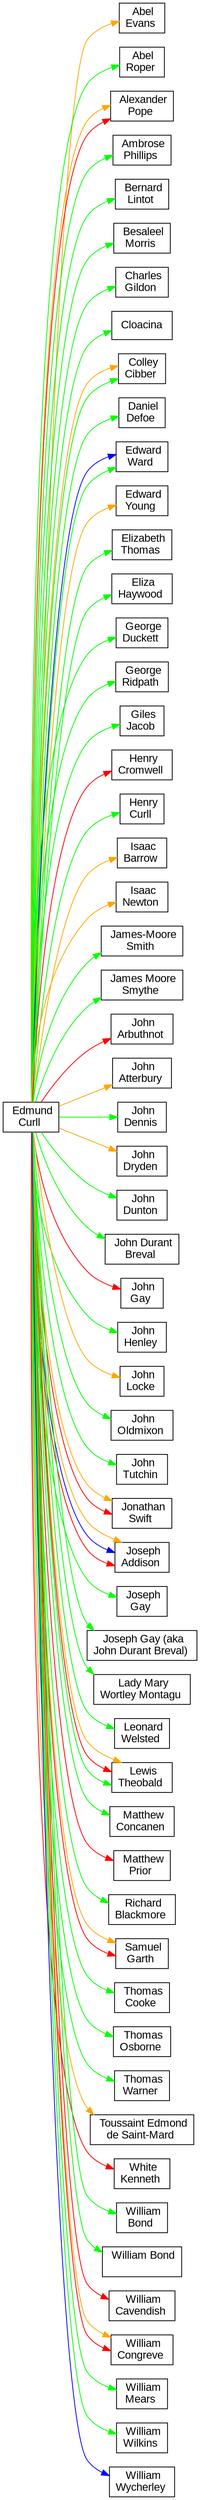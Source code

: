 digraph G {
rankdir=LR
node [shape=rect overlap=false fontname=arial]
ABEL_EVANS [label=< Abel<br/>Evans >]
ABEL_ROPER [label=< Abel<br/>Roper >]
ALEXANDER_POPE [label=< Alexander<br/>Pope >]
AMBROSE_PHILLIPS [label=< Ambrose<br/>Phillips >]
BERNARD_LINTOT [label=< Bernard<br/>Lintot >]
BESALEEL_MORRIS [label=< Besaleel<br/>Morris >]
CHARLES_GILDON [label=< Charles<br/>Gildon >]
CLOACINA [label=< Cloacina >]
COLLEY_CIBBER [label=< Colley<br/>Cibber >]
DANIEL_DEFOE [label=< Daniel<br/>Defoe >]
EDMUND_CURLL [label=< Edmund<br/>Curll >]
EDWARD_WARD [label=< Edward<br/>Ward >]
EDWARD_YOUNG [label=< Edward<br/>Young >]
ELIZABETH_THOMAS [label=< Elizabeth<br/>Thomas >]
ELIZA_HAYWOOD [label=< Eliza<br/>Haywood >]
GEORGE_DUCKETT [label=< George<br/>Duckett >]
GEORGE_RIDPATH [label=< George<br/>Ridpath >]
GILES_JACOB [label=< Giles<br/>Jacob >]
HENRY_CROMWELL [label=< Henry<br/>Cromwell >]
HENRY_CURLL [label=< Henry<br/>Curll >]
ISAAC_BARROW [label=< Isaac<br/>Barrow >]
ISAAC_NEWTON [label=< Isaac<br/>Newton >]
JAMESMOORE_SMITH [label=< James-Moore<br/>Smith >]
JAMES_MOORE_SMYTHE [label=< James Moore<br/>Smythe >]
JOHN_ARBUTHNOT [label=< John<br/>Arbuthnot >]
JOHN_ATTERBURY [label=< John<br/>Atterbury >]
JOHN_DENNIS [label=< John<br/>Dennis >]
JOHN_DRYDEN [label=< John<br/>Dryden >]
JOHN_DUNTON [label=< John<br/>Dunton >]
JOHN_DURANT_BREVAL [label=< John Durant<br/>Breval >]
JOHN_GAY [label=< John<br/>Gay >]
JOHN_HENLEY [label=< John<br/>Henley >]
JOHN_LOCKE [label=< John<br/>Locke >]
JOHN_OLDMIXON [label=< John<br/>Oldmixon >]
JOHN_TUTCHIN [label=< John<br/>Tutchin >]
JONATHAN_SWIFT [label=< Jonathan<br/>Swift >]
JOSEPH_ADDISON [label=< Joseph<br/>Addison >]
JOSEPH_GAY [label=< Joseph<br/>Gay >]
JOSEPH_GAY_AKA_JOHN_DURANT_BREVAL [label=< Joseph Gay (aka<br/>John Durant Breval) >]
LADY_MARY_WORTLEY_MONTAGU [label=< Lady Mary<br/>Wortley Montagu >]
LEONARD_WELSTED [label=< Leonard<br/>Welsted >]
LEWIS_THEOBALD [label=< Lewis<br/>Theobald >]
MATTHEW_CONCANEN [label=< Matthew<br/>Concanen >]
MATTHEW_PRIOR [label=< Matthew<br/>Prior >]
RICHARD_BLACKMORE [label=< Richard<br/>Blackmore >]
SAMUEL_GARTH [label=< Samuel<br/>Garth >]
THOMAS_COOKE [label=< Thomas<br/>Cooke >]
THOMAS_OSBORNE [label=< Thomas<br/>Osborne >]
THOMAS_WARNER [label=< Thomas<br/>Warner >]
TOUSSAINT_EDMOND_DE_SAINTMARD [label=< Toussaint Edmond<br/>de Saint-Mard >]
WHITE_KENNETH [label=< White<br/>Kenneth >]
WILLIAM_BOND [label=< William<br/>Bond >]
WILLIAM_BOND_ [label=< William Bond<br/> >]
WILLIAM_CAVENDISH [label=< William<br/>Cavendish >]
WILLIAM_CONGREVE [label=< William<br/>Congreve >]
WILLIAM_MEARS [label=< William<br/>Mears >]
WILLIAM_WILKINS [label=< William<br/>Wilkins >]
WILLIAM_WYCHERLEY [label=< William<br/>Wycherley >]
EDMUND_CURLL -> ABEL_EVANS [color=orange weight=1]
EDMUND_CURLL -> ABEL_ROPER [color=green weight=9]
EDMUND_CURLL -> ALEXANDER_POPE [color=red weight=121]
EDMUND_CURLL -> ALEXANDER_POPE [color=orange weight=1]
EDMUND_CURLL -> AMBROSE_PHILLIPS [color=green weight=1]
EDMUND_CURLL -> BERNARD_LINTOT [color=green weight=25]
EDMUND_CURLL -> BESALEEL_MORRIS [color=green weight=9]
EDMUND_CURLL -> CHARLES_GILDON [color=green weight=1]
EDMUND_CURLL -> CLOACINA [color=green weight=1]
EDMUND_CURLL -> COLLEY_CIBBER [color=green weight=1]
EDMUND_CURLL -> COLLEY_CIBBER [color=orange weight=1]
EDMUND_CURLL -> DANIEL_DEFOE [color=green weight=1]
EDMUND_CURLL -> EDWARD_WARD [color=green weight=1]
EDMUND_CURLL -> EDWARD_WARD [color=blue weight=1]
EDMUND_CURLL -> EDWARD_YOUNG [color=orange weight=1]
EDMUND_CURLL -> ELIZABETH_THOMAS [color=green weight=9]
EDMUND_CURLL -> ELIZA_HAYWOOD [color=green weight=4]
EDMUND_CURLL -> GEORGE_DUCKETT [color=green weight=1]
EDMUND_CURLL -> GEORGE_RIDPATH [color=green weight=4]
EDMUND_CURLL -> GILES_JACOB [color=green weight=1]
EDMUND_CURLL -> HENRY_CROMWELL [color=red weight=1]
EDMUND_CURLL -> HENRY_CURLL [color=green weight=1]
EDMUND_CURLL -> ISAAC_BARROW [color=orange weight=1]
EDMUND_CURLL -> ISAAC_NEWTON [color=orange weight=1]
EDMUND_CURLL -> JAMESMOORE_SMITH [color=green weight=1]
EDMUND_CURLL -> JAMES_MOORE_SMYTHE [color=green weight=1]
EDMUND_CURLL -> JOHN_ARBUTHNOT [color=red weight=1]
EDMUND_CURLL -> JOHN_ATTERBURY [color=orange weight=1]
EDMUND_CURLL -> JOHN_DENNIS [color=green weight=64]
EDMUND_CURLL -> JOHN_DRYDEN [color=orange weight=1]
EDMUND_CURLL -> JOHN_DUNTON [color=green weight=4]
EDMUND_CURLL -> JOHN_DURANT_BREVAL [color=green weight=9]
EDMUND_CURLL -> JOHN_GAY [color=red weight=16]
EDMUND_CURLL -> JOHN_HENLEY [color=green weight=1]
EDMUND_CURLL -> JOHN_LOCKE [color=orange weight=1]
EDMUND_CURLL -> JOHN_OLDMIXON [color=green weight=4]
EDMUND_CURLL -> JOHN_TUTCHIN [color=green weight=4]
EDMUND_CURLL -> JONATHAN_SWIFT [color=red weight=4]
EDMUND_CURLL -> JONATHAN_SWIFT [color=orange weight=4]
EDMUND_CURLL -> JOSEPH_ADDISON [color=red weight=4]
EDMUND_CURLL -> JOSEPH_ADDISON [color=blue weight=1]
EDMUND_CURLL -> JOSEPH_ADDISON [color=orange weight=1]
EDMUND_CURLL -> JOSEPH_GAY [color=green weight=9]
EDMUND_CURLL -> JOSEPH_GAY_AKA_JOHN_DURANT_BREVAL [color=green weight=1]
EDMUND_CURLL -> LADY_MARY_WORTLEY_MONTAGU [color=green weight=4]
EDMUND_CURLL -> LEONARD_WELSTED [color=green weight=4]
EDMUND_CURLL -> LEWIS_THEOBALD [color=green weight=16]
EDMUND_CURLL -> LEWIS_THEOBALD [color=red weight=4]
EDMUND_CURLL -> LEWIS_THEOBALD [color=orange weight=1]
EDMUND_CURLL -> MATTHEW_CONCANEN [color=green weight=4]
EDMUND_CURLL -> MATTHEW_PRIOR [color=red weight=9]
EDMUND_CURLL -> RICHARD_BLACKMORE [color=green weight=9]
EDMUND_CURLL -> SAMUEL_GARTH [color=red weight=1]
EDMUND_CURLL -> SAMUEL_GARTH [color=orange weight=1]
EDMUND_CURLL -> THOMAS_COOKE [color=green weight=9]
EDMUND_CURLL -> THOMAS_OSBORNE [color=green weight=1]
EDMUND_CURLL -> THOMAS_WARNER [color=green weight=1]
EDMUND_CURLL -> TOUSSAINT_EDMOND_DE_SAINTMARD [color=orange weight=1]
EDMUND_CURLL -> WHITE_KENNETH [color=red weight=1]
EDMUND_CURLL -> WILLIAM_BOND [color=green weight=1]
EDMUND_CURLL -> WILLIAM_BOND_ [color=green weight=4]
EDMUND_CURLL -> WILLIAM_CAVENDISH [color=red weight=1]
EDMUND_CURLL -> WILLIAM_CONGREVE [color=red weight=1]
EDMUND_CURLL -> WILLIAM_CONGREVE [color=orange weight=1]
EDMUND_CURLL -> WILLIAM_MEARS [color=green weight=4]
EDMUND_CURLL -> WILLIAM_WILKINS [color=green weight=1]
EDMUND_CURLL -> WILLIAM_WYCHERLEY [color=blue weight=1]
}